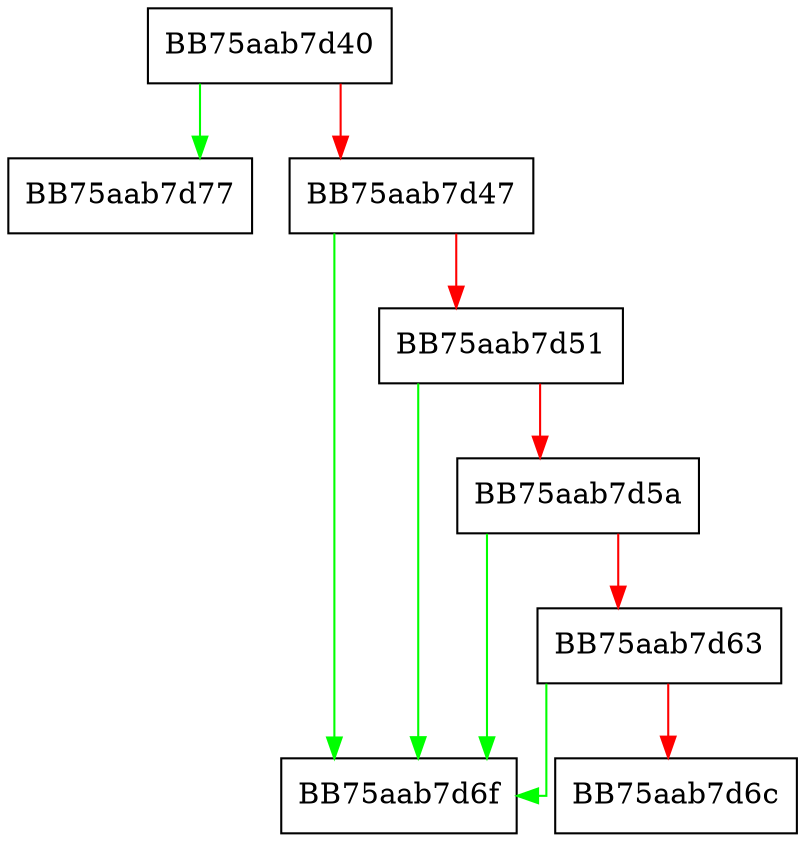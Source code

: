 digraph unplib_sort {
  node [shape="box"];
  graph [splines=ortho];
  BB75aab7d40 -> BB75aab7d77 [color="green"];
  BB75aab7d40 -> BB75aab7d47 [color="red"];
  BB75aab7d47 -> BB75aab7d6f [color="green"];
  BB75aab7d47 -> BB75aab7d51 [color="red"];
  BB75aab7d51 -> BB75aab7d6f [color="green"];
  BB75aab7d51 -> BB75aab7d5a [color="red"];
  BB75aab7d5a -> BB75aab7d6f [color="green"];
  BB75aab7d5a -> BB75aab7d63 [color="red"];
  BB75aab7d63 -> BB75aab7d6f [color="green"];
  BB75aab7d63 -> BB75aab7d6c [color="red"];
}